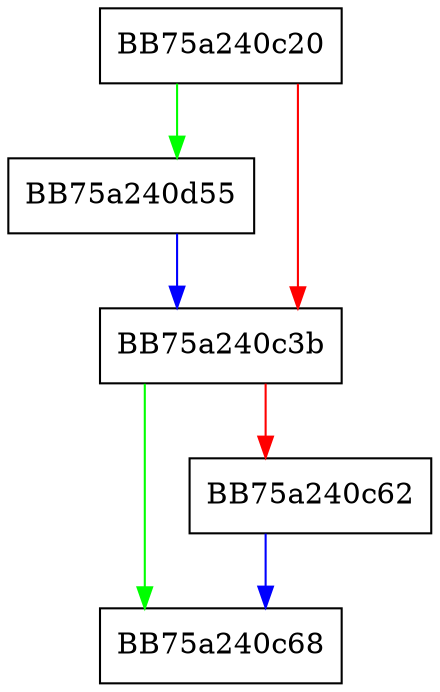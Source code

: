 digraph reset {
  node [shape="box"];
  graph [splines=ortho];
  BB75a240c20 -> BB75a240d55 [color="green"];
  BB75a240c20 -> BB75a240c3b [color="red"];
  BB75a240c3b -> BB75a240c68 [color="green"];
  BB75a240c3b -> BB75a240c62 [color="red"];
  BB75a240c62 -> BB75a240c68 [color="blue"];
  BB75a240d55 -> BB75a240c3b [color="blue"];
}